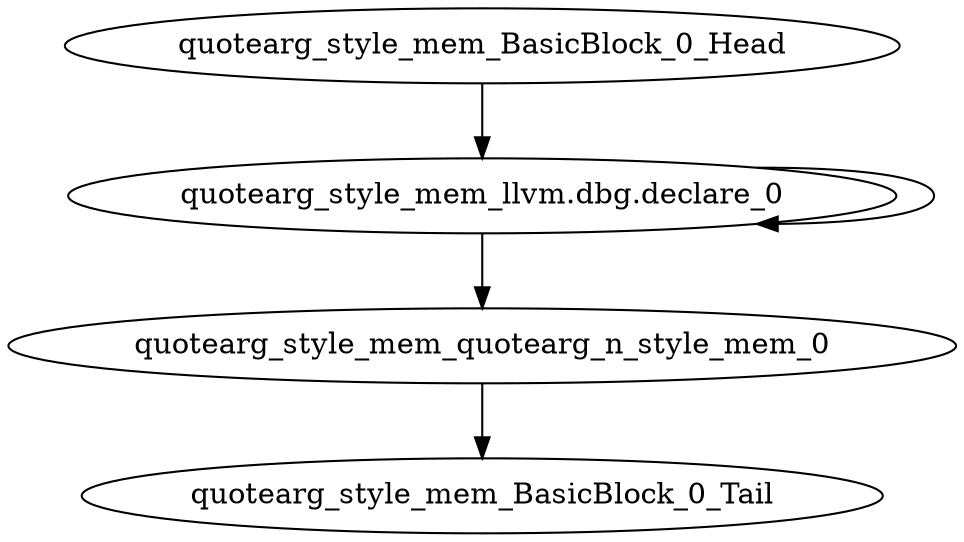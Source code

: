 digraph G {
    "quotearg_style_mem_BasicBlock_0_Head" -> "quotearg_style_mem_llvm.dbg.declare_0"
    "quotearg_style_mem_llvm.dbg.declare_0" -> "quotearg_style_mem_llvm.dbg.declare_0"
    "quotearg_style_mem_llvm.dbg.declare_0" -> "quotearg_style_mem_quotearg_n_style_mem_0"
    "quotearg_style_mem_quotearg_n_style_mem_0" -> "quotearg_style_mem_BasicBlock_0_Tail"
}

